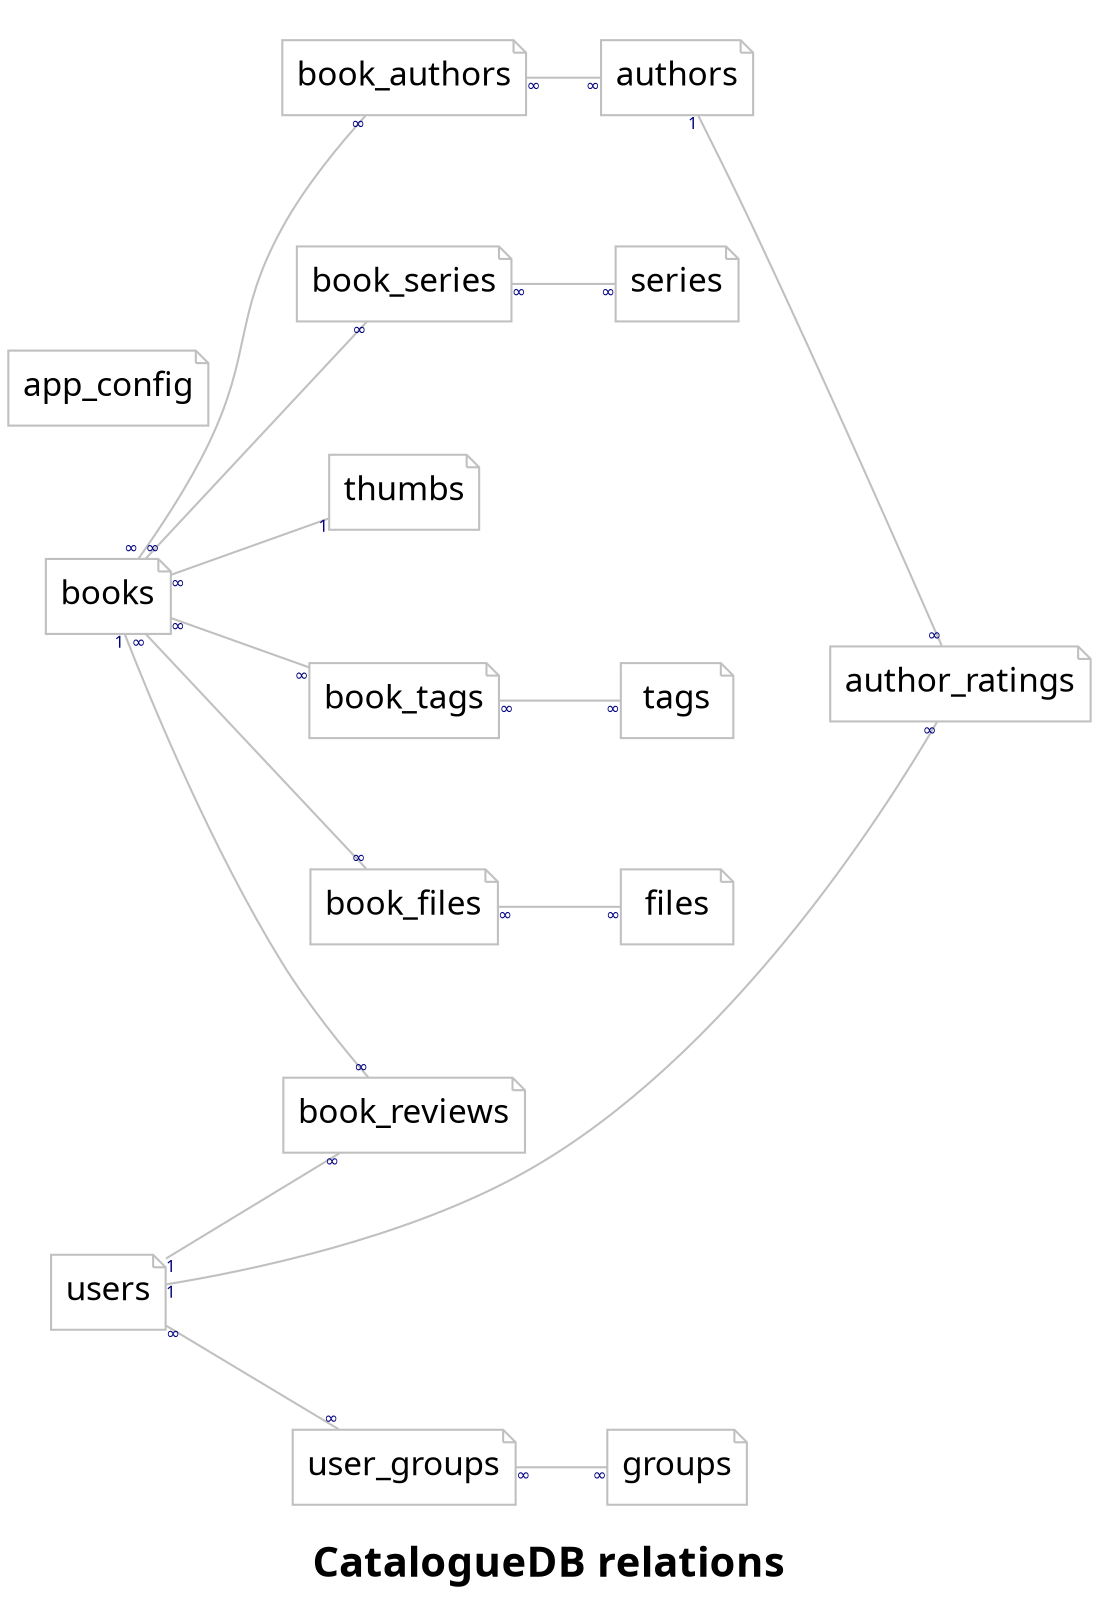 # Simplified representation of database schema
# Rendered with Graphviz (dot -O -Tpdf)

strict graph {
    label = <<b>CatalogueDB relations</b>>
    
    # Layout and style
    graph [
        ratio = 1.414  // 297/210
        rankdir = LR
        fontname = Tahoma
        fontsize = 20
    ]
    node [
        shape = note
        margin = 0.1
        color = gray
        fontname = Tahoma
        fontsize = 16
        tooltip = ""
    ]
    edge [
        headlabel = "∞"
        taillabel = "∞"
        margin = 0.1
        color = gray        
        fontname = Tahoma
        fontsize = 8
        fontcolor = navy
        tooltip = ""
    ]

    # Nodes and edges
    books -- book_authors -- authors
    authors -- author_ratings [taillabel = 1]
    books -- book_series -- series
    books -- thumbs [headlabel = 1]
    books -- book_reviews [taillabel = 1]
    users -- user_groups -- groups
    users -- book_reviews [taillabel = 1]
    users -- author_ratings [taillabel = 1]
    books -- book_tags -- tags
    app_config
    books -- book_files -- files
}
